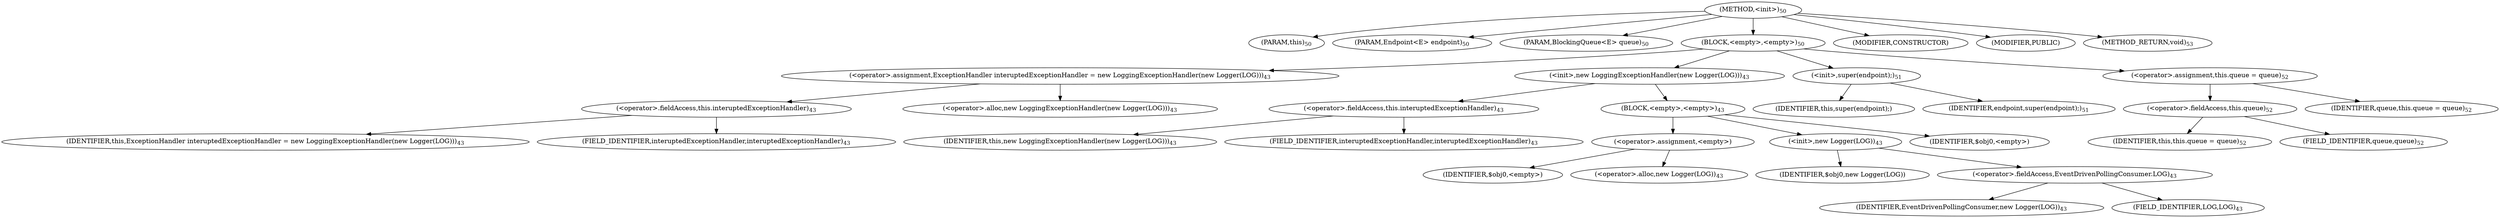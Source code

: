 digraph "&lt;init&gt;" {  
"58" [label = <(METHOD,&lt;init&gt;)<SUB>50</SUB>> ]
"6" [label = <(PARAM,this)<SUB>50</SUB>> ]
"59" [label = <(PARAM,Endpoint&lt;E&gt; endpoint)<SUB>50</SUB>> ]
"60" [label = <(PARAM,BlockingQueue&lt;E&gt; queue)<SUB>50</SUB>> ]
"61" [label = <(BLOCK,&lt;empty&gt;,&lt;empty&gt;)<SUB>50</SUB>> ]
"62" [label = <(&lt;operator&gt;.assignment,ExceptionHandler interuptedExceptionHandler = new LoggingExceptionHandler(new Logger(LOG)))<SUB>43</SUB>> ]
"63" [label = <(&lt;operator&gt;.fieldAccess,this.interuptedExceptionHandler)<SUB>43</SUB>> ]
"64" [label = <(IDENTIFIER,this,ExceptionHandler interuptedExceptionHandler = new LoggingExceptionHandler(new Logger(LOG)))<SUB>43</SUB>> ]
"65" [label = <(FIELD_IDENTIFIER,interuptedExceptionHandler,interuptedExceptionHandler)<SUB>43</SUB>> ]
"66" [label = <(&lt;operator&gt;.alloc,new LoggingExceptionHandler(new Logger(LOG)))<SUB>43</SUB>> ]
"67" [label = <(&lt;init&gt;,new LoggingExceptionHandler(new Logger(LOG)))<SUB>43</SUB>> ]
"68" [label = <(&lt;operator&gt;.fieldAccess,this.interuptedExceptionHandler)<SUB>43</SUB>> ]
"69" [label = <(IDENTIFIER,this,new LoggingExceptionHandler(new Logger(LOG)))<SUB>43</SUB>> ]
"70" [label = <(FIELD_IDENTIFIER,interuptedExceptionHandler,interuptedExceptionHandler)<SUB>43</SUB>> ]
"71" [label = <(BLOCK,&lt;empty&gt;,&lt;empty&gt;)<SUB>43</SUB>> ]
"72" [label = <(&lt;operator&gt;.assignment,&lt;empty&gt;)> ]
"73" [label = <(IDENTIFIER,$obj0,&lt;empty&gt;)> ]
"74" [label = <(&lt;operator&gt;.alloc,new Logger(LOG))<SUB>43</SUB>> ]
"75" [label = <(&lt;init&gt;,new Logger(LOG))<SUB>43</SUB>> ]
"76" [label = <(IDENTIFIER,$obj0,new Logger(LOG))> ]
"77" [label = <(&lt;operator&gt;.fieldAccess,EventDrivenPollingConsumer.LOG)<SUB>43</SUB>> ]
"78" [label = <(IDENTIFIER,EventDrivenPollingConsumer,new Logger(LOG))<SUB>43</SUB>> ]
"79" [label = <(FIELD_IDENTIFIER,LOG,LOG)<SUB>43</SUB>> ]
"80" [label = <(IDENTIFIER,$obj0,&lt;empty&gt;)> ]
"81" [label = <(&lt;init&gt;,super(endpoint);)<SUB>51</SUB>> ]
"5" [label = <(IDENTIFIER,this,super(endpoint);)> ]
"82" [label = <(IDENTIFIER,endpoint,super(endpoint);)<SUB>51</SUB>> ]
"83" [label = <(&lt;operator&gt;.assignment,this.queue = queue)<SUB>52</SUB>> ]
"84" [label = <(&lt;operator&gt;.fieldAccess,this.queue)<SUB>52</SUB>> ]
"7" [label = <(IDENTIFIER,this,this.queue = queue)<SUB>52</SUB>> ]
"85" [label = <(FIELD_IDENTIFIER,queue,queue)<SUB>52</SUB>> ]
"86" [label = <(IDENTIFIER,queue,this.queue = queue)<SUB>52</SUB>> ]
"87" [label = <(MODIFIER,CONSTRUCTOR)> ]
"88" [label = <(MODIFIER,PUBLIC)> ]
"89" [label = <(METHOD_RETURN,void)<SUB>53</SUB>> ]
  "58" -> "6" 
  "58" -> "59" 
  "58" -> "60" 
  "58" -> "61" 
  "58" -> "87" 
  "58" -> "88" 
  "58" -> "89" 
  "61" -> "62" 
  "61" -> "67" 
  "61" -> "81" 
  "61" -> "83" 
  "62" -> "63" 
  "62" -> "66" 
  "63" -> "64" 
  "63" -> "65" 
  "67" -> "68" 
  "67" -> "71" 
  "68" -> "69" 
  "68" -> "70" 
  "71" -> "72" 
  "71" -> "75" 
  "71" -> "80" 
  "72" -> "73" 
  "72" -> "74" 
  "75" -> "76" 
  "75" -> "77" 
  "77" -> "78" 
  "77" -> "79" 
  "81" -> "5" 
  "81" -> "82" 
  "83" -> "84" 
  "83" -> "86" 
  "84" -> "7" 
  "84" -> "85" 
}
